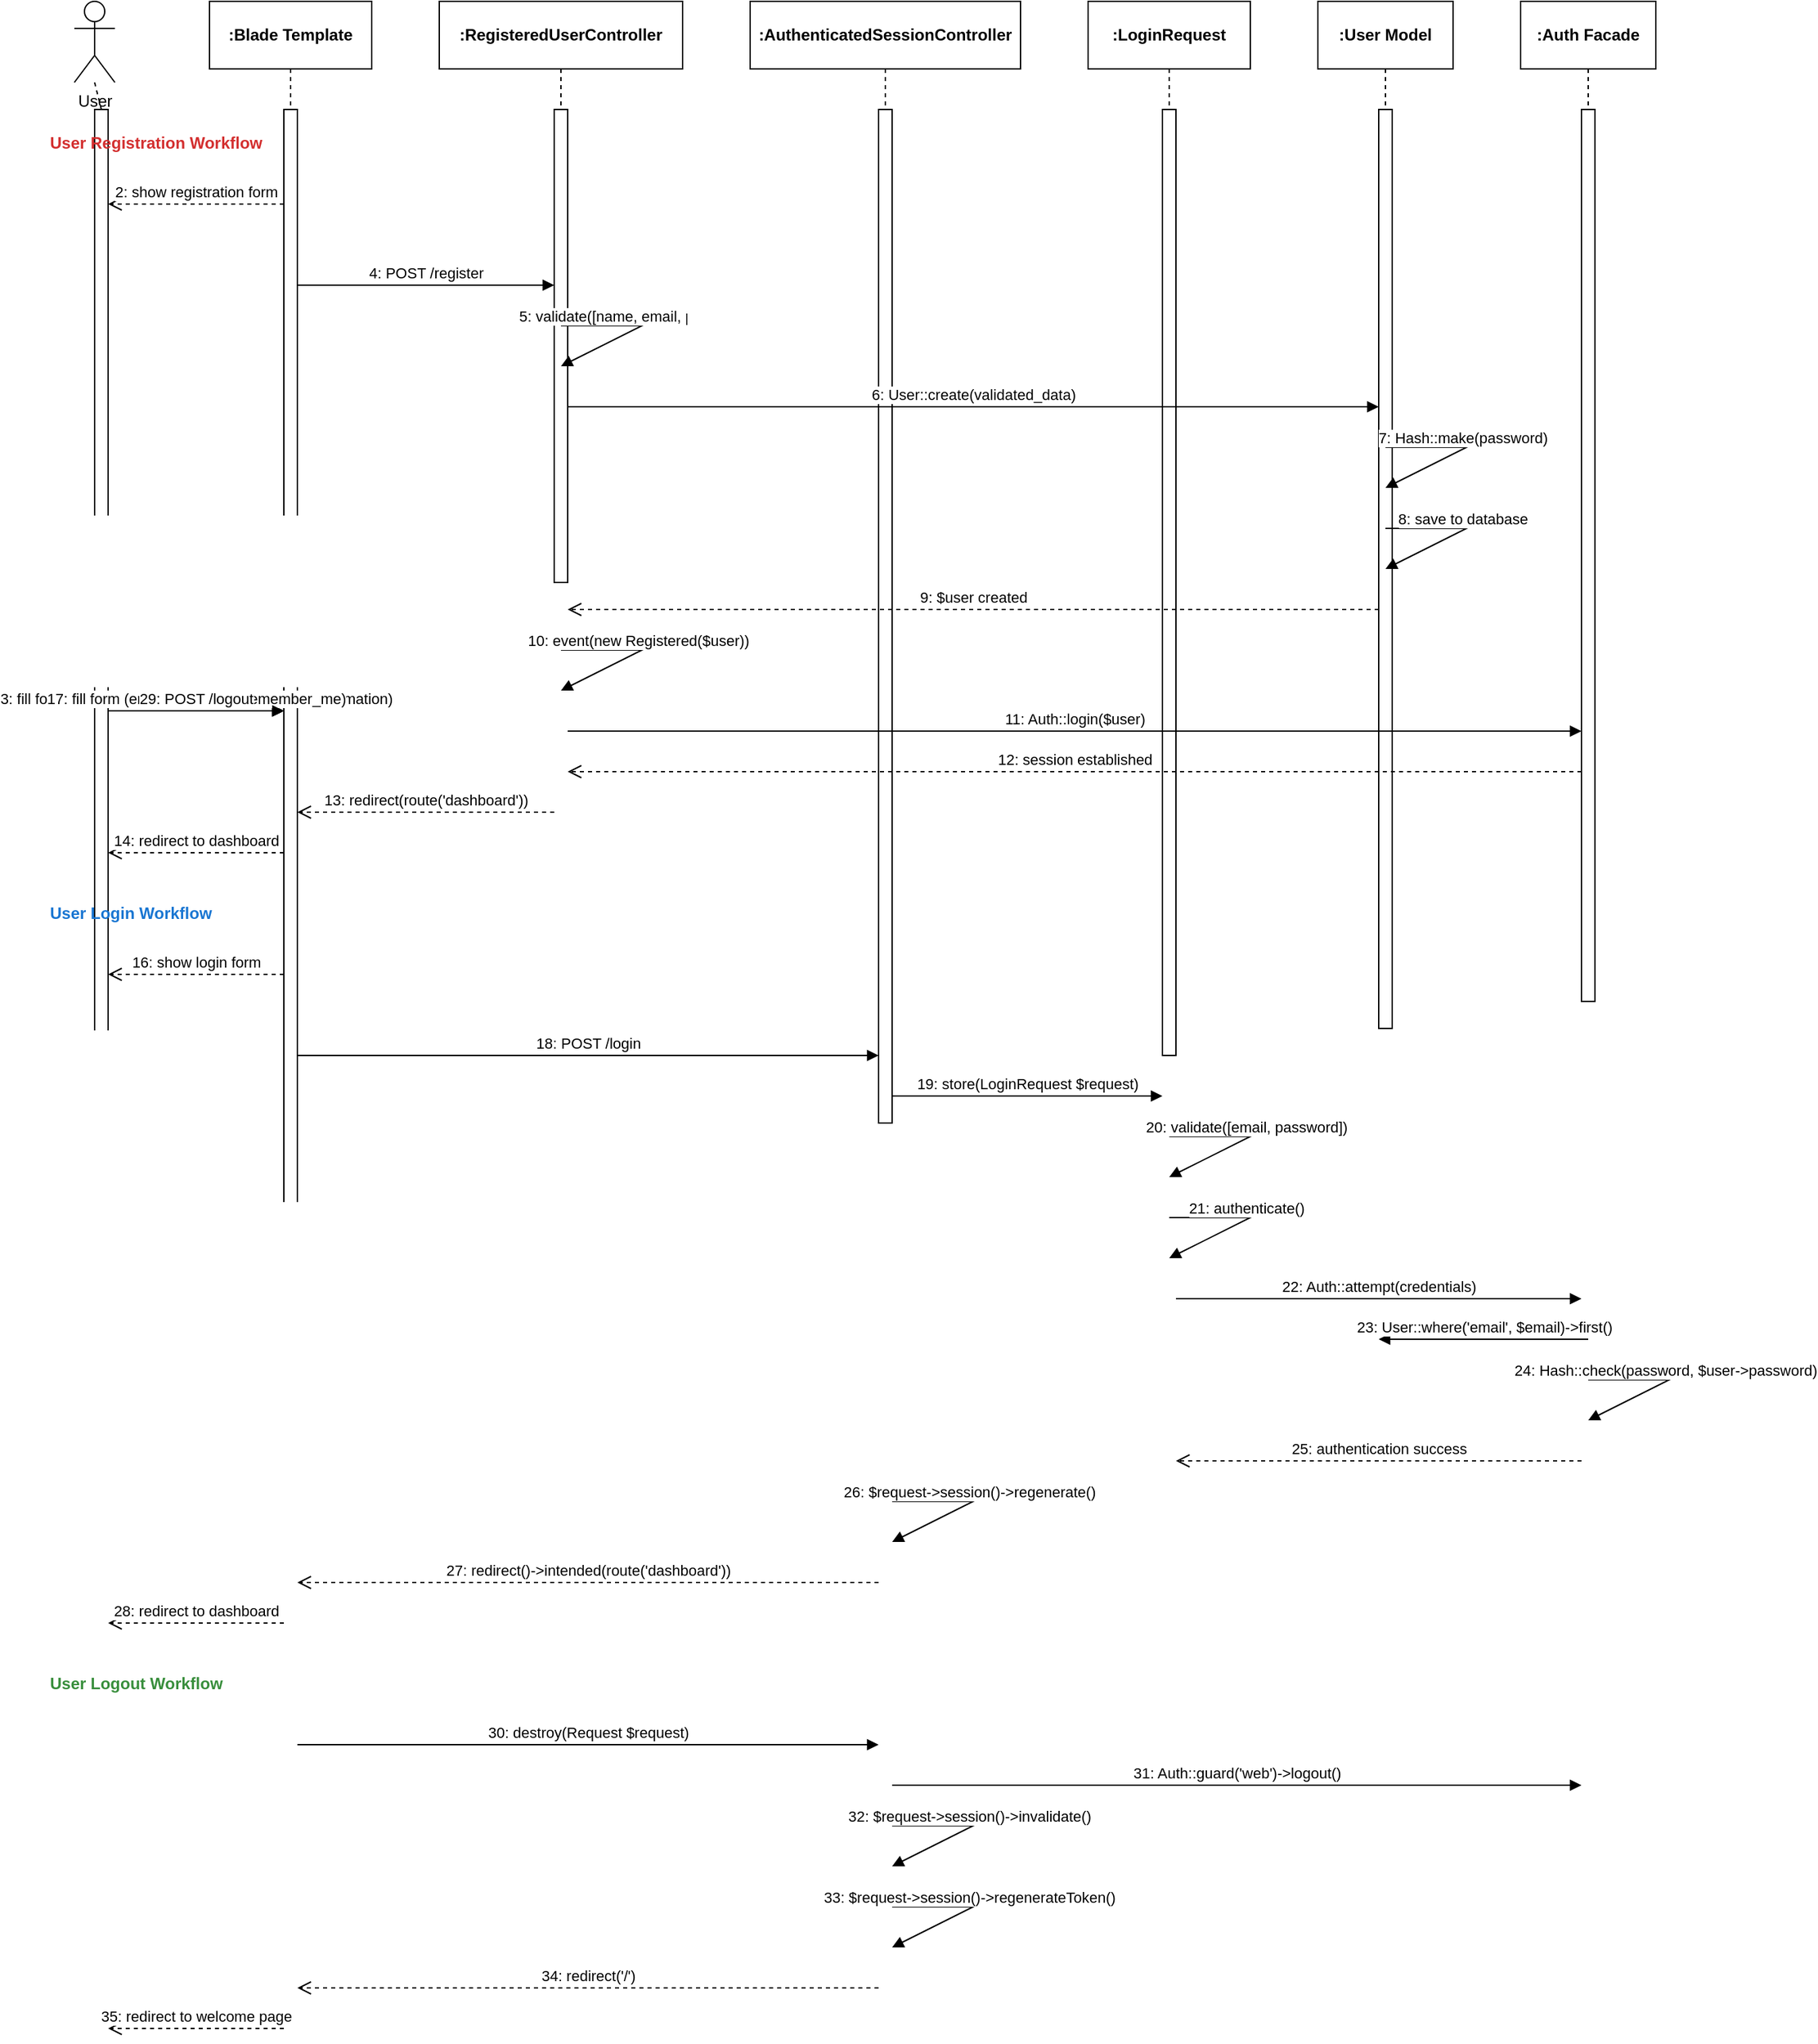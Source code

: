 <mxfile>
    <diagram id="C56EoUbyVBaUdMWM-LHC" name="Page-1">
        <mxGraphModel dx="1483" dy="784" grid="1" gridSize="10" guides="1" tooltips="1" connect="1" arrows="1" fold="1" page="1" pageScale="1" pageWidth="1200" pageHeight="1100" math="0" shadow="0">
            <root>
                <mxCell id="0"/>
                <mxCell id="1" parent="0"/>
                <mxCell id="actor_user" value="User" style="shape=umlActor;verticalLabelPosition=bottom;verticalAlign=top;html=1;" vertex="1" parent="1">
                    <mxGeometry x="50" y="80" width="30" height="60" as="geometry"/>
                </mxCell>
                <mxCell id="UI_class" value="&lt;b&gt;:Blade Template&lt;/b&gt;" style="html=1;whiteSpace=wrap;" vertex="1" parent="1">
                    <mxGeometry x="150" y="80" width="120" height="50" as="geometry"/>
                </mxCell>
                <mxCell id="Register_controller_class" value="&lt;b&gt;:RegisteredUserController&lt;/b&gt;" style="html=1;whiteSpace=wrap;" vertex="1" parent="1">
                    <mxGeometry x="320" y="80" width="180" height="50" as="geometry"/>
                </mxCell>
                <mxCell id="Login_controller_class" value="&lt;b&gt;:AuthenticatedSessionController&lt;/b&gt;" style="html=1;whiteSpace=wrap;" vertex="1" parent="1">
                    <mxGeometry x="550" y="80" width="200" height="50" as="geometry"/>
                </mxCell>
                <mxCell id="LoginRequest_class" value="&lt;b&gt;:LoginRequest&lt;/b&gt;" style="html=1;whiteSpace=wrap;" vertex="1" parent="1">
                    <mxGeometry x="800" y="80" width="120" height="50" as="geometry"/>
                </mxCell>
                <mxCell id="User_class" value="&lt;b&gt;:User Model&lt;/b&gt;" style="html=1;whiteSpace=wrap;" vertex="1" parent="1">
                    <mxGeometry x="970" y="80" width="100" height="50" as="geometry"/>
                </mxCell>
                <mxCell id="Auth_class" value="&lt;b&gt;:Auth Facade&lt;/b&gt;" style="html=1;whiteSpace=wrap;" vertex="1" parent="1">
                    <mxGeometry x="1120" y="80" width="100" height="50" as="geometry"/>
                </mxCell>                <!-- Lifelines -->
                <mxCell id="User_line" value="" style="html=1;points=[];perimeter=orthogonalPerimeter;outlineConnect=0;targetShapes=umlLifeline;portConstraint=eastwest;newEdgeStyle={&quot;edgeStyle&quot;:&quot;elbowEdgeStyle&quot;,&quot;elbow&quot;:&quot;vertical&quot;,&quot;curved&quot;:0,&quot;rounded&quot;:0};" vertex="1" parent="1">
                    <mxGeometry x="65" y="160" width="10" height="900" as="geometry"/>
                </mxCell>
                <mxCell id="UI_line" value="" style="html=1;points=[];perimeter=orthogonalPerimeter;outlineConnect=0;targetShapes=umlLifeline;portConstraint=eastwest;newEdgeStyle={&quot;edgeStyle&quot;:&quot;elbowEdgeStyle&quot;,&quot;elbow&quot;:&quot;vertical&quot;,&quot;curved&quot;:0,&quot;rounded&quot;:0};" vertex="1" parent="1">
                    <mxGeometry x="205" y="160" width="10" height="890" as="geometry"/>
                </mxCell>
                <mxCell id="Register_controller_line" value="" style="html=1;points=[];perimeter=orthogonalPerimeter;outlineConnect=0;targetShapes=umlLifeline;portConstraint=eastwest;newEdgeStyle={&quot;edgeStyle&quot;:&quot;elbowEdgeStyle&quot;,&quot;elbow&quot;:&quot;vertical&quot;,&quot;curved&quot;:0,&quot;rounded&quot;:0};" vertex="1" parent="1">
                    <mxGeometry x="405" y="160" width="10" height="350" as="geometry"/>
                </mxCell>
                <mxCell id="Login_controller_line" value="" style="html=1;points=[];perimeter=orthogonalPerimeter;outlineConnect=0;targetShapes=umlLifeline;portConstraint=eastwest;newEdgeStyle={&quot;edgeStyle&quot;:&quot;elbowEdgeStyle&quot;,&quot;elbow&quot;:&quot;vertical&quot;,&quot;curved&quot;:0,&quot;rounded&quot;:0};" vertex="1" parent="1">
                    <mxGeometry x="645" y="160" width="10" height="750" as="geometry"/>
                </mxCell>
                <mxCell id="LoginRequest_line" value="" style="html=1;points=[];perimeter=orthogonalPerimeter;outlineConnect=0;targetShapes=umlLifeline;portConstraint=eastwest;newEdgeStyle={&quot;edgeStyle&quot;:&quot;elbowEdgeStyle&quot;,&quot;elbow&quot;:&quot;vertical&quot;,&quot;curved&quot;:0,&quot;rounded&quot;:0};" vertex="1" parent="1">
                    <mxGeometry x="855" y="160" width="10" height="700" as="geometry"/>
                </mxCell>
                <mxCell id="User_class_line" value="" style="html=1;points=[];perimeter=orthogonalPerimeter;outlineConnect=0;targetShapes=umlLifeline;portConstraint=eastwest;newEdgeStyle={&quot;edgeStyle&quot;:&quot;elbowEdgeStyle&quot;,&quot;elbow&quot;:&quot;vertical&quot;,&quot;curved&quot;:0,&quot;rounded&quot;:0};" vertex="1" parent="1">
                    <mxGeometry x="1015" y="160" width="10" height="680" as="geometry"/>
                </mxCell>
                <mxCell id="Auth_line" value="" style="html=1;points=[];perimeter=orthogonalPerimeter;outlineConnect=0;targetShapes=umlLifeline;portConstraint=eastwest;newEdgeStyle={&quot;edgeStyle&quot;:&quot;elbowEdgeStyle&quot;,&quot;elbow&quot;:&quot;vertical&quot;,&quot;curved&quot;:0,&quot;rounded&quot;:0};" vertex="1" parent="1">
                    <mxGeometry x="1165" y="160" width="10" height="660" as="geometry"/>
                </mxCell>
                
                <!-- Lifeline connectors -->
                <mxCell id="User_to_line" value="" style="endArrow=none;dashed=1;html=1;rounded=0;exitX=0.5;exitY=1;exitDx=0;exitDy=0;entryX=0.5;entryY=0;entryDx=0;entryDy=0;" edge="1" parent="1" source="actor_user" target="User_line">
                    <mxGeometry width="50" height="50" relative="1" as="geometry">
                        <mxPoint x="390" y="340" as="sourcePoint"/>
                        <mxPoint x="440" y="290" as="targetPoint"/>
                    </mxGeometry>
                </mxCell>
                <mxCell id="UI_class_to_line" value="" style="endArrow=none;dashed=1;html=1;rounded=0;exitX=0.5;exitY=1;exitDx=0;exitDy=0;entryX=0.5;entryY=0;entryDx=0;entryDy=0;" edge="1" parent="1" source="UI_class" target="UI_line">
                    <mxGeometry width="50" height="50" relative="1" as="geometry">
                        <mxPoint x="390" y="340" as="sourcePoint"/>
                        <mxPoint x="440" y="290" as="targetPoint"/>
                    </mxGeometry>
                </mxCell>
                <mxCell id="Register_controller_to_line" value="" style="endArrow=none;dashed=1;html=1;rounded=0;exitX=0.5;exitY=1;exitDx=0;exitDy=0;entryX=0.5;entryY=0;entryDx=0;entryDy=0;" edge="1" parent="1" source="Register_controller_class" target="Register_controller_line">
                    <mxGeometry width="50" height="50" relative="1" as="geometry">
                        <mxPoint x="390" y="340" as="sourcePoint"/>
                        <mxPoint x="440" y="290" as="targetPoint"/>
                    </mxGeometry>
                </mxCell>
                <mxCell id="Login_controller_to_line" value="" style="endArrow=none;dashed=1;html=1;rounded=0;exitX=0.5;exitY=1;exitDx=0;exitDy=0;entryX=0.5;entryY=0;entryDx=0;entryDy=0;" edge="1" parent="1" source="Login_controller_class" target="Login_controller_line">
                    <mxGeometry width="50" height="50" relative="1" as="geometry">
                        <mxPoint x="390" y="340" as="sourcePoint"/>
                        <mxPoint x="440" y="290" as="targetPoint"/>
                    </mxGeometry>
                </mxCell>
                <mxCell id="LoginRequest_to_line" value="" style="endArrow=none;dashed=1;html=1;rounded=0;exitX=0.5;exitY=1;exitDx=0;exitDy=0;entryX=0.5;entryY=0;entryDx=0;entryDy=0;" edge="1" parent="1" source="LoginRequest_class" target="LoginRequest_line">
                    <mxGeometry width="50" height="50" relative="1" as="geometry">
                        <mxPoint x="390" y="340" as="sourcePoint"/>
                        <mxPoint x="440" y="290" as="targetPoint"/>
                    </mxGeometry>
                </mxCell>
                <mxCell id="User_class_to_line" value="" style="endArrow=none;dashed=1;html=1;rounded=0;exitX=0.5;exitY=1;exitDx=0;exitDy=0;entryX=0.5;entryY=0;entryDx=0;entryDy=0;" edge="1" parent="1" source="User_class" target="User_class_line">
                    <mxGeometry width="50" height="50" relative="1" as="geometry">
                        <mxPoint x="390" y="340" as="sourcePoint"/>
                        <mxPoint x="440" y="290" as="targetPoint"/>
                    </mxGeometry>
                </mxCell>
                <mxCell id="Auth_to_line" value="" style="endArrow=none;dashed=1;html=1;rounded=0;exitX=0.5;exitY=1;exitDx=0;exitDy=0;entryX=0.5;entryY=0;entryDx=0;entryDy=0;" edge="1" parent="1" source="Auth_class" target="Auth_line">
                    <mxGeometry width="50" height="50" relative="1" as="geometry">
                        <mxPoint x="390" y="340" as="sourcePoint"/>
                        <mxPoint x="440" y="290" as="targetPoint"/>
                    </mxGeometry>
                </mxCell>
                
                <!-- Registration Flow Section -->
                <mxCell id="reg_title" value="&lt;b&gt;User Registration Workflow&lt;/b&gt;" style="text;html=1;strokeColor=none;fillColor=none;align=left;verticalAlign=middle;whiteSpace=wrap;rounded=0;fontSize=12;fontColor=#d32f2f;" vertex="1" parent="1">
                    <mxGeometry x="30" y="170" width="200" height="30" as="geometry"/>
                </mxCell>
                
                <!-- Registration Messages -->
                <mxCell id="msg1" value="1: GET /register" style="html=1;verticalAlign=bottom;endArrow=block;edgeStyle=elbowEdgeStyle;elbow=vertical;curved=0;rounded=0;" edge="1" parent="1" source="User_line" target="UI_line">
                    <mxGeometry width="80" relative="1" as="geometry">
                        <mxPoint x="75" y="200" as="sourcePoint"/>
                        <mxPoint x="205" y="200" as="targetPoint"/>
                    </mxGeometry>
                </mxCell>
                <mxCell id="msg2" value="2: show registration form" style="html=1;verticalAlign=bottom;endArrow=open;dashed=1;endSize=8;edgeStyle=elbowEdgeStyle;elbow=vertical;curved=0;rounded=0;" edge="1" parent="1">
                    <mxGeometry relative="1" as="geometry">
                        <mxPoint x="205" y="230" as="sourcePoint"/>
                        <mxPoint x="75" y="230" as="targetPoint"/>
                    </mxGeometry>
                </mxCell>
                <mxCell id="msg3" value="3: fill form (name, email, password, password_confirmation)" style="html=1;verticalAlign=bottom;endArrow=block;edgeStyle=elbowEdgeStyle;elbow=vertical;curved=0;rounded=0;" edge="1" parent="1" source="User_line" target="UI_line">
                    <mxGeometry width="80" relative="1" as="geometry">
                        <mxPoint x="75" y="260" as="sourcePoint"/>
                        <mxPoint x="205" y="260" as="targetPoint"/>
                    </mxGeometry>
                </mxCell>
                <mxCell id="msg4" value="4: POST /register" style="html=1;verticalAlign=bottom;endArrow=block;edgeStyle=elbowEdgeStyle;elbow=vertical;curved=0;rounded=0;" edge="1" parent="1">
                    <mxGeometry width="80" relative="1" as="geometry">
                        <mxPoint x="215" y="290" as="sourcePoint"/>
                        <mxPoint x="405" y="290" as="targetPoint"/>
                    </mxGeometry>
                </mxCell>
                <mxCell id="msg5" value="5: validate([name, email, password])" style="html=1;verticalAlign=bottom;endArrow=block;edgeStyle=elbowEdgeStyle;elbow=vertical;curved=0;rounded=0;" edge="1" parent="1">
                    <mxGeometry width="80" relative="1" as="geometry">
                        <mxPoint x="410" y="320" as="sourcePoint"/>
                        <mxPoint x="410" y="350" as="targetPoint"/>
                        <Array as="points">
                            <mxPoint x="470" y="320"/>
                            <mxPoint x="470" y="350"/>
                        </Array>
                    </mxGeometry>
                </mxCell>
                <mxCell id="msg6" value="6: User::create(validated_data)" style="html=1;verticalAlign=bottom;endArrow=block;edgeStyle=elbowEdgeStyle;elbow=vertical;curved=0;rounded=0;" edge="1" parent="1">
                    <mxGeometry width="80" relative="1" as="geometry">
                        <mxPoint x="415" y="380" as="sourcePoint"/>
                        <mxPoint x="1015" y="380" as="targetPoint"/>
                    </mxGeometry>
                </mxCell>
                <mxCell id="msg7" value="7: Hash::make(password)" style="html=1;verticalAlign=bottom;endArrow=block;edgeStyle=elbowEdgeStyle;elbow=vertical;curved=0;rounded=0;" edge="1" parent="1">
                    <mxGeometry width="80" relative="1" as="geometry">
                        <mxPoint x="1020" y="410" as="sourcePoint"/>
                        <mxPoint x="1020" y="440" as="targetPoint"/>
                        <Array as="points">
                            <mxPoint x="1080" y="410"/>
                            <mxPoint x="1080" y="440"/>
                        </Array>
                    </mxGeometry>
                </mxCell>
                <mxCell id="msg8" value="8: save to database" style="html=1;verticalAlign=bottom;endArrow=block;edgeStyle=elbowEdgeStyle;elbow=vertical;curved=0;rounded=0;" edge="1" parent="1">
                    <mxGeometry width="80" relative="1" as="geometry">
                        <mxPoint x="1020" y="470" as="sourcePoint"/>
                        <mxPoint x="1020" y="500" as="targetPoint"/>
                        <Array as="points">
                            <mxPoint x="1080" y="470"/>
                            <mxPoint x="1080" y="500"/>
                        </Array>
                    </mxGeometry>
                </mxCell>
                <mxCell id="msg9" value="9: $user created" style="html=1;verticalAlign=bottom;endArrow=open;dashed=1;endSize=8;edgeStyle=elbowEdgeStyle;elbow=vertical;curved=0;rounded=0;" edge="1" parent="1">
                    <mxGeometry relative="1" as="geometry">
                        <mxPoint x="1015" y="530" as="sourcePoint"/>
                        <mxPoint x="415" y="530" as="targetPoint"/>
                    </mxGeometry>
                </mxCell>
                <mxCell id="msg10" value="10: event(new Registered($user))" style="html=1;verticalAlign=bottom;endArrow=block;edgeStyle=elbowEdgeStyle;elbow=vertical;curved=0;rounded=0;" edge="1" parent="1">
                    <mxGeometry width="80" relative="1" as="geometry">
                        <mxPoint x="410" y="560" as="sourcePoint"/>
                        <mxPoint x="410" y="590" as="targetPoint"/>
                        <Array as="points">
                            <mxPoint x="470" y="560"/>
                            <mxPoint x="470" y="590"/>
                        </Array>
                    </mxGeometry>
                </mxCell>
                <mxCell id="msg11" value="11: Auth::login($user)" style="html=1;verticalAlign=bottom;endArrow=block;edgeStyle=elbowEdgeStyle;elbow=vertical;curved=0;rounded=0;" edge="1" parent="1">
                    <mxGeometry width="80" relative="1" as="geometry">
                        <mxPoint x="415" y="620" as="sourcePoint"/>
                        <mxPoint x="1165" y="620" as="targetPoint"/>
                    </mxGeometry>
                </mxCell>
                <mxCell id="msg12" value="12: session established" style="html=1;verticalAlign=bottom;endArrow=open;dashed=1;endSize=8;edgeStyle=elbowEdgeStyle;elbow=vertical;curved=0;rounded=0;" edge="1" parent="1">
                    <mxGeometry relative="1" as="geometry">
                        <mxPoint x="1165" y="650" as="sourcePoint"/>
                        <mxPoint x="415" y="650" as="targetPoint"/>
                    </mxGeometry>
                </mxCell>
                <mxCell id="msg13" value="13: redirect(route('dashboard'))" style="html=1;verticalAlign=bottom;endArrow=open;dashed=1;endSize=8;edgeStyle=elbowEdgeStyle;elbow=vertical;curved=0;rounded=0;" edge="1" parent="1">
                    <mxGeometry relative="1" as="geometry">
                        <mxPoint x="405" y="680" as="sourcePoint"/>
                        <mxPoint x="215" y="680" as="targetPoint"/>
                    </mxGeometry>
                </mxCell>                <mxCell id="msg14" value="14: redirect to dashboard" style="html=1;verticalAlign=bottom;endArrow=open;dashed=1;endSize=8;edgeStyle=elbowEdgeStyle;elbow=vertical;curved=0;rounded=0;" edge="1" parent="1">
                    <mxGeometry relative="1" as="geometry">
                        <mxPoint x="205" y="710" as="sourcePoint"/>
                        <mxPoint x="75" y="710" as="targetPoint"/>
                    </mxGeometry>
                </mxCell>
                
                <!-- Login Flow Section -->
                <mxCell id="login_title" value="&lt;b&gt;User Login Workflow&lt;/b&gt;" style="text;html=1;strokeColor=none;fillColor=none;align=left;verticalAlign=middle;whiteSpace=wrap;rounded=0;fontSize=12;fontColor=#1976d2;" vertex="1" parent="1">
                    <mxGeometry x="30" y="740" width="200" height="30" as="geometry"/>
                </mxCell>
                
                <!-- Login Messages -->
                <mxCell id="msg15" value="15: GET /login" style="html=1;verticalAlign=bottom;endArrow=block;edgeStyle=elbowEdgeStyle;elbow=vertical;curved=0;rounded=0;" edge="1" parent="1" source="User_line" target="UI_line">
                    <mxGeometry width="80" relative="1" as="geometry">
                        <mxPoint x="75" y="770" as="sourcePoint"/>
                        <mxPoint x="205" y="770" as="targetPoint"/>
                    </mxGeometry>
                </mxCell>
                <mxCell id="msg16" value="16: show login form" style="html=1;verticalAlign=bottom;endArrow=open;dashed=1;endSize=8;edgeStyle=elbowEdgeStyle;elbow=vertical;curved=0;rounded=0;" edge="1" parent="1">
                    <mxGeometry relative="1" as="geometry">
                        <mxPoint x="205" y="800" as="sourcePoint"/>
                        <mxPoint x="75" y="800" as="targetPoint"/>
                    </mxGeometry>
                </mxCell>
                <mxCell id="msg17" value="17: fill form (email, password, remember_me)" style="html=1;verticalAlign=bottom;endArrow=block;edgeStyle=elbowEdgeStyle;elbow=vertical;curved=0;rounded=0;" edge="1" parent="1" source="User_line" target="UI_line">
                    <mxGeometry width="80" relative="1" as="geometry">
                        <mxPoint x="75" y="830" as="sourcePoint"/>
                        <mxPoint x="205" y="830" as="targetPoint"/>
                    </mxGeometry>
                </mxCell>
                <mxCell id="msg18" value="18: POST /login" style="html=1;verticalAlign=bottom;endArrow=block;edgeStyle=elbowEdgeStyle;elbow=vertical;curved=0;rounded=0;" edge="1" parent="1">
                    <mxGeometry width="80" relative="1" as="geometry">
                        <mxPoint x="215" y="860" as="sourcePoint"/>
                        <mxPoint x="645" y="860" as="targetPoint"/>
                    </mxGeometry>
                </mxCell>
                <mxCell id="msg19" value="19: store(LoginRequest $request)" style="html=1;verticalAlign=bottom;endArrow=block;edgeStyle=elbowEdgeStyle;elbow=vertical;curved=0;rounded=0;" edge="1" parent="1">
                    <mxGeometry width="80" relative="1" as="geometry">
                        <mxPoint x="655" y="890" as="sourcePoint"/>
                        <mxPoint x="855" y="890" as="targetPoint"/>
                    </mxGeometry>
                </mxCell>
                <mxCell id="msg20" value="20: validate([email, password])" style="html=1;verticalAlign=bottom;endArrow=block;edgeStyle=elbowEdgeStyle;elbow=vertical;curved=0;rounded=0;" edge="1" parent="1">
                    <mxGeometry width="80" relative="1" as="geometry">
                        <mxPoint x="860" y="920" as="sourcePoint"/>
                        <mxPoint x="860" y="950" as="targetPoint"/>
                        <Array as="points">
                            <mxPoint x="920" y="920"/>
                            <mxPoint x="920" y="950"/>
                        </Array>
                    </mxGeometry>
                </mxCell>
                <mxCell id="msg21" value="21: authenticate()" style="html=1;verticalAlign=bottom;endArrow=block;edgeStyle=elbowEdgeStyle;elbow=vertical;curved=0;rounded=0;" edge="1" parent="1">
                    <mxGeometry width="80" relative="1" as="geometry">
                        <mxPoint x="860" y="980" as="sourcePoint"/>
                        <mxPoint x="860" y="1010" as="targetPoint"/>
                        <Array as="points">
                            <mxPoint x="920" y="980"/>
                            <mxPoint x="920" y="1010"/>
                        </Array>
                    </mxGeometry>
                </mxCell>
                <mxCell id="msg22" value="22: Auth::attempt(credentials)" style="html=1;verticalAlign=bottom;endArrow=block;edgeStyle=elbowEdgeStyle;elbow=vertical;curved=0;rounded=0;" edge="1" parent="1">
                    <mxGeometry width="80" relative="1" as="geometry">
                        <mxPoint x="865" y="1040" as="sourcePoint"/>
                        <mxPoint x="1165" y="1040" as="targetPoint"/>
                    </mxGeometry>
                </mxCell>
                <mxCell id="msg23" value="23: User::where('email', $email)->first()" style="html=1;verticalAlign=bottom;endArrow=block;edgeStyle=elbowEdgeStyle;elbow=vertical;curved=0;rounded=0;" edge="1" parent="1">
                    <mxGeometry width="80" relative="1" as="geometry">
                        <mxPoint x="1170" y="1070" as="sourcePoint"/>
                        <mxPoint x="1015" y="1070" as="targetPoint"/>
                    </mxGeometry>
                </mxCell>
                <mxCell id="msg24" value="24: Hash::check(password, $user->password)" style="html=1;verticalAlign=bottom;endArrow=block;edgeStyle=elbowEdgeStyle;elbow=vertical;curved=0;rounded=0;" edge="1" parent="1">
                    <mxGeometry width="80" relative="1" as="geometry">
                        <mxPoint x="1170" y="1100" as="sourcePoint"/>
                        <mxPoint x="1170" y="1130" as="targetPoint"/>
                        <Array as="points">
                            <mxPoint x="1230" y="1100"/>
                            <mxPoint x="1230" y="1130"/>
                        </Array>
                    </mxGeometry>
                </mxCell>
                <mxCell id="msg25" value="25: authentication success" style="html=1;verticalAlign=bottom;endArrow=open;dashed=1;endSize=8;edgeStyle=elbowEdgeStyle;elbow=vertical;curved=0;rounded=0;" edge="1" parent="1">
                    <mxGeometry relative="1" as="geometry">
                        <mxPoint x="1165" y="1160" as="sourcePoint"/>
                        <mxPoint x="865" y="1160" as="targetPoint"/>
                    </mxGeometry>
                </mxCell>
                <mxCell id="msg26" value="26: $request->session()->regenerate()" style="html=1;verticalAlign=bottom;endArrow=block;edgeStyle=elbowEdgeStyle;elbow=vertical;curved=0;rounded=0;" edge="1" parent="1">
                    <mxGeometry width="80" relative="1" as="geometry">
                        <mxPoint x="655" y="1190" as="sourcePoint"/>
                        <mxPoint x="655" y="1220" as="targetPoint"/>
                        <Array as="points">
                            <mxPoint x="715" y="1190"/>
                            <mxPoint x="715" y="1220"/>
                        </Array>
                    </mxGeometry>
                </mxCell>
                <mxCell id="msg27" value="27: redirect()->intended(route('dashboard'))" style="html=1;verticalAlign=bottom;endArrow=open;dashed=1;endSize=8;edgeStyle=elbowEdgeStyle;elbow=vertical;curved=0;rounded=0;" edge="1" parent="1">
                    <mxGeometry relative="1" as="geometry">
                        <mxPoint x="645" y="1250" as="sourcePoint"/>
                        <mxPoint x="215" y="1250" as="targetPoint"/>
                    </mxGeometry>
                </mxCell>
                <mxCell id="msg28" value="28: redirect to dashboard" style="html=1;verticalAlign=bottom;endArrow=open;dashed=1;endSize=8;edgeStyle=elbowEdgeStyle;elbow=vertical;curved=0;rounded=0;" edge="1" parent="1">
                    <mxGeometry relative="1" as="geometry">
                        <mxPoint x="205" y="1280" as="sourcePoint"/>
                        <mxPoint x="75" y="1280" as="targetPoint"/>
                    </mxGeometry>
                </mxCell>
                
                <!-- Logout Flow Section -->
                <mxCell id="logout_title" value="&lt;b&gt;User Logout Workflow&lt;/b&gt;" style="text;html=1;strokeColor=none;fillColor=none;align=left;verticalAlign=middle;whiteSpace=wrap;rounded=0;fontSize=12;fontColor=#388e3c;" vertex="1" parent="1">
                    <mxGeometry x="30" y="1310" width="200" height="30" as="geometry"/>
                </mxCell>
                
                <!-- Logout Messages -->
                <mxCell id="msg29" value="29: POST /logout" style="html=1;verticalAlign=bottom;endArrow=block;edgeStyle=elbowEdgeStyle;elbow=vertical;curved=0;rounded=0;" edge="1" parent="1" source="User_line" target="UI_line">
                    <mxGeometry width="80" relative="1" as="geometry">
                        <mxPoint x="75" y="1340" as="sourcePoint"/>
                        <mxPoint x="205" y="1340" as="targetPoint"/>
                    </mxGeometry>
                </mxCell>
                <mxCell id="msg30" value="30: destroy(Request $request)" style="html=1;verticalAlign=bottom;endArrow=block;edgeStyle=elbowEdgeStyle;elbow=vertical;curved=0;rounded=0;" edge="1" parent="1">
                    <mxGeometry width="80" relative="1" as="geometry">
                        <mxPoint x="215" y="1370" as="sourcePoint"/>
                        <mxPoint x="645" y="1370" as="targetPoint"/>
                    </mxGeometry>
                </mxCell>
                <mxCell id="msg31" value="31: Auth::guard('web')->logout()" style="html=1;verticalAlign=bottom;endArrow=block;edgeStyle=elbowEdgeStyle;elbow=vertical;curved=0;rounded=0;" edge="1" parent="1">
                    <mxGeometry width="80" relative="1" as="geometry">
                        <mxPoint x="655" y="1400" as="sourcePoint"/>
                        <mxPoint x="1165" y="1400" as="targetPoint"/>
                    </mxGeometry>
                </mxCell>
                <mxCell id="msg32" value="32: $request->session()->invalidate()" style="html=1;verticalAlign=bottom;endArrow=block;edgeStyle=elbowEdgeStyle;elbow=vertical;curved=0;rounded=0;" edge="1" parent="1">
                    <mxGeometry width="80" relative="1" as="geometry">
                        <mxPoint x="655" y="1430" as="sourcePoint"/>
                        <mxPoint x="655" y="1460" as="targetPoint"/>
                        <Array as="points">
                            <mxPoint x="715" y="1430"/>
                            <mxPoint x="715" y="1460"/>
                        </Array>
                    </mxGeometry>
                </mxCell>
                <mxCell id="msg33" value="33: $request->session()->regenerateToken()" style="html=1;verticalAlign=bottom;endArrow=block;edgeStyle=elbowEdgeStyle;elbow=vertical;curved=0;rounded=0;" edge="1" parent="1">
                    <mxGeometry width="80" relative="1" as="geometry">
                        <mxPoint x="655" y="1490" as="sourcePoint"/>
                        <mxPoint x="655" y="1520" as="targetPoint"/>
                        <Array as="points">
                            <mxPoint x="715" y="1490"/>
                            <mxPoint x="715" y="1520"/>
                        </Array>
                    </mxGeometry>
                </mxCell>
                <mxCell id="msg34" value="34: redirect('/')" style="html=1;verticalAlign=bottom;endArrow=open;dashed=1;endSize=8;edgeStyle=elbowEdgeStyle;elbow=vertical;curved=0;rounded=0;" edge="1" parent="1">
                    <mxGeometry relative="1" as="geometry">
                        <mxPoint x="645" y="1550" as="sourcePoint"/>
                        <mxPoint x="215" y="1550" as="targetPoint"/>
                    </mxGeometry>
                </mxCell>
                <mxCell id="msg35" value="35: redirect to welcome page" style="html=1;verticalAlign=bottom;endArrow=open;dashed=1;endSize=8;edgeStyle=elbowEdgeStyle;elbow=vertical;curved=0;rounded=0;" edge="1" parent="1">
                    <mxGeometry relative="1" as="geometry">
                        <mxPoint x="205" y="1580" as="sourcePoint"/>
                        <mxPoint x="75" y="1580" as="targetPoint"/>
                    </mxGeometry>
                </mxCell>
              </root>
        </mxGraphModel>
    </diagram>
</mxfile>